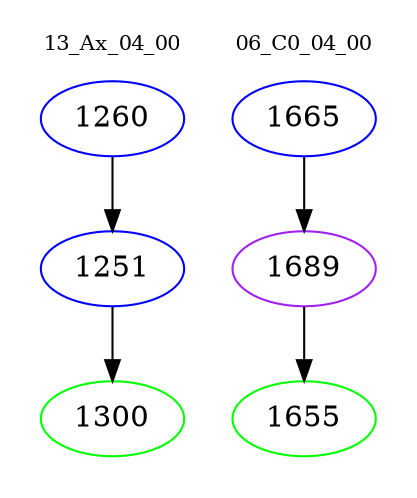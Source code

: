 digraph{
subgraph cluster_0 {
color = white
label = "13_Ax_04_00";
fontsize=10;
T0_1260 [label="1260", color="blue"]
T0_1260 -> T0_1251 [color="black"]
T0_1251 [label="1251", color="blue"]
T0_1251 -> T0_1300 [color="black"]
T0_1300 [label="1300", color="green"]
}
subgraph cluster_1 {
color = white
label = "06_C0_04_00";
fontsize=10;
T1_1665 [label="1665", color="blue"]
T1_1665 -> T1_1689 [color="black"]
T1_1689 [label="1689", color="purple"]
T1_1689 -> T1_1655 [color="black"]
T1_1655 [label="1655", color="green"]
}
}
